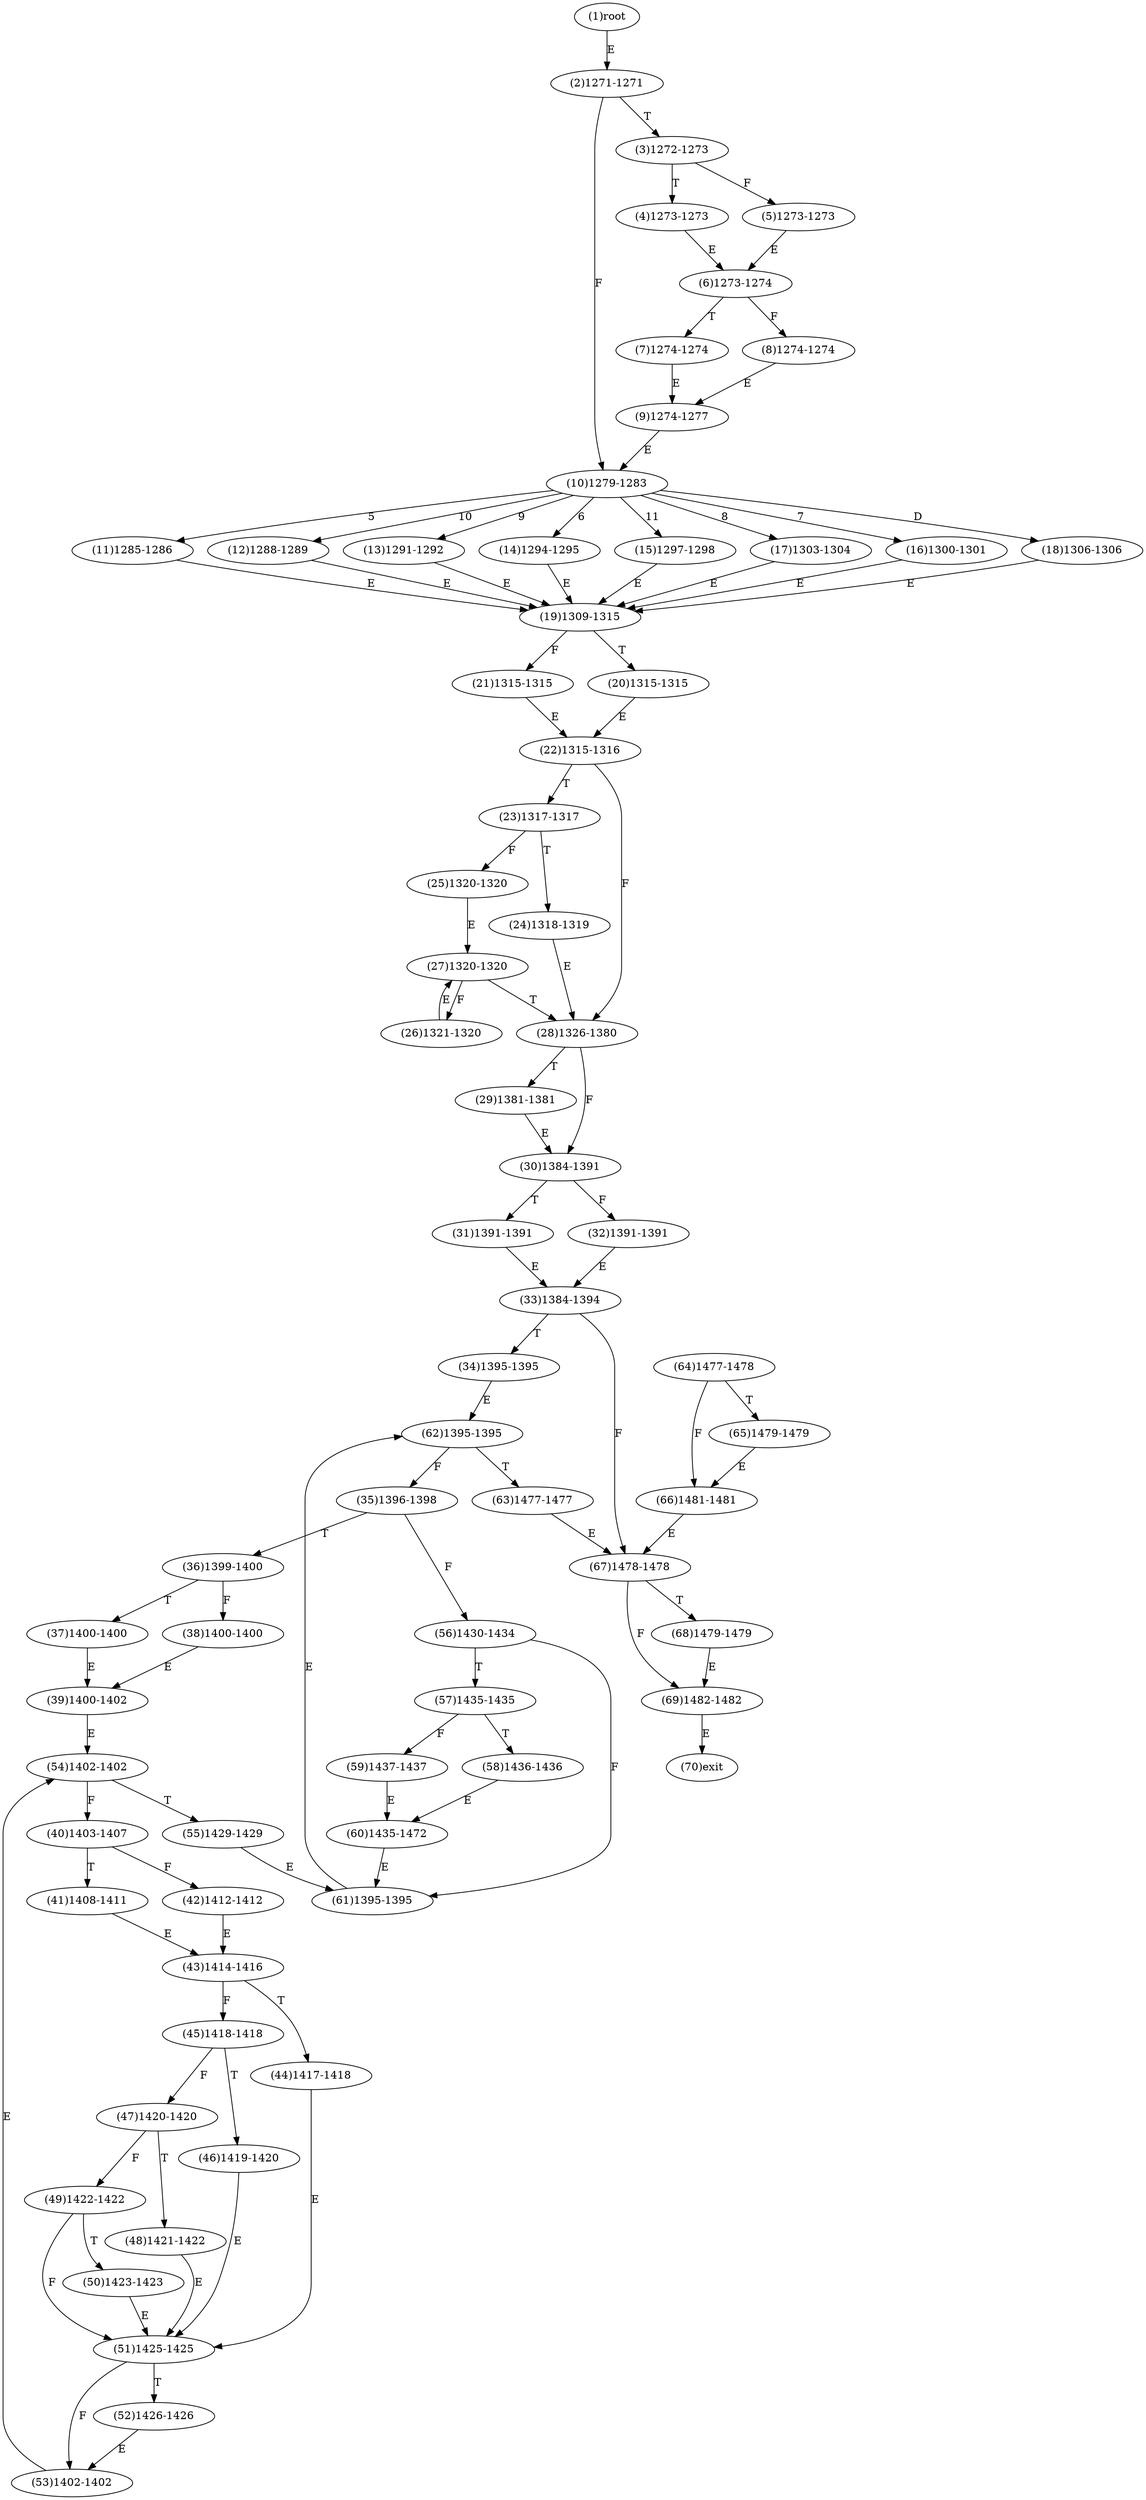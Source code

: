 digraph "" { 
1[ label="(1)root"];
2[ label="(2)1271-1271"];
3[ label="(3)1272-1273"];
4[ label="(4)1273-1273"];
5[ label="(5)1273-1273"];
6[ label="(6)1273-1274"];
7[ label="(7)1274-1274"];
8[ label="(8)1274-1274"];
9[ label="(9)1274-1277"];
10[ label="(10)1279-1283"];
11[ label="(11)1285-1286"];
12[ label="(12)1288-1289"];
13[ label="(13)1291-1292"];
14[ label="(14)1294-1295"];
15[ label="(15)1297-1298"];
17[ label="(17)1303-1304"];
16[ label="(16)1300-1301"];
19[ label="(19)1309-1315"];
18[ label="(18)1306-1306"];
21[ label="(21)1315-1315"];
20[ label="(20)1315-1315"];
23[ label="(23)1317-1317"];
22[ label="(22)1315-1316"];
25[ label="(25)1320-1320"];
24[ label="(24)1318-1319"];
27[ label="(27)1320-1320"];
26[ label="(26)1321-1320"];
29[ label="(29)1381-1381"];
28[ label="(28)1326-1380"];
31[ label="(31)1391-1391"];
30[ label="(30)1384-1391"];
34[ label="(34)1395-1395"];
35[ label="(35)1396-1398"];
32[ label="(32)1391-1391"];
33[ label="(33)1384-1394"];
38[ label="(38)1400-1400"];
39[ label="(39)1400-1402"];
36[ label="(36)1399-1400"];
37[ label="(37)1400-1400"];
42[ label="(42)1412-1412"];
43[ label="(43)1414-1416"];
40[ label="(40)1403-1407"];
41[ label="(41)1408-1411"];
46[ label="(46)1419-1420"];
47[ label="(47)1420-1420"];
44[ label="(44)1417-1418"];
45[ label="(45)1418-1418"];
51[ label="(51)1425-1425"];
50[ label="(50)1423-1423"];
49[ label="(49)1422-1422"];
48[ label="(48)1421-1422"];
55[ label="(55)1429-1429"];
54[ label="(54)1402-1402"];
53[ label="(53)1402-1402"];
52[ label="(52)1426-1426"];
59[ label="(59)1437-1437"];
58[ label="(58)1436-1436"];
57[ label="(57)1435-1435"];
56[ label="(56)1430-1434"];
63[ label="(63)1477-1477"];
62[ label="(62)1395-1395"];
61[ label="(61)1395-1395"];
60[ label="(60)1435-1472"];
68[ label="(68)1479-1479"];
69[ label="(69)1482-1482"];
70[ label="(70)exit"];
64[ label="(64)1477-1478"];
65[ label="(65)1479-1479"];
66[ label="(66)1481-1481"];
67[ label="(67)1478-1478"];
1->2[ label="E"];
2->10[ label="F"];
2->3[ label="T"];
3->5[ label="F"];
3->4[ label="T"];
4->6[ label="E"];
5->6[ label="E"];
6->8[ label="F"];
6->7[ label="T"];
7->9[ label="E"];
8->9[ label="E"];
9->10[ label="E"];
10->11[ label="5"];
10->14[ label="6"];
10->16[ label="7"];
10->17[ label="8"];
10->13[ label="9"];
10->12[ label="10"];
10->15[ label="11"];
10->18[ label="D"];
11->19[ label="E"];
12->19[ label="E"];
13->19[ label="E"];
14->19[ label="E"];
15->19[ label="E"];
16->19[ label="E"];
17->19[ label="E"];
18->19[ label="E"];
19->21[ label="F"];
19->20[ label="T"];
20->22[ label="E"];
21->22[ label="E"];
22->28[ label="F"];
22->23[ label="T"];
23->25[ label="F"];
23->24[ label="T"];
24->28[ label="E"];
25->27[ label="E"];
26->27[ label="E"];
27->26[ label="F"];
27->28[ label="T"];
28->30[ label="F"];
28->29[ label="T"];
29->30[ label="E"];
30->32[ label="F"];
30->31[ label="T"];
31->33[ label="E"];
32->33[ label="E"];
33->67[ label="F"];
33->34[ label="T"];
34->62[ label="E"];
35->56[ label="F"];
35->36[ label="T"];
36->38[ label="F"];
36->37[ label="T"];
37->39[ label="E"];
38->39[ label="E"];
39->54[ label="E"];
40->42[ label="F"];
40->41[ label="T"];
41->43[ label="E"];
42->43[ label="E"];
43->45[ label="F"];
43->44[ label="T"];
44->51[ label="E"];
45->47[ label="F"];
45->46[ label="T"];
46->51[ label="E"];
47->49[ label="F"];
47->48[ label="T"];
48->51[ label="E"];
49->51[ label="F"];
49->50[ label="T"];
50->51[ label="E"];
51->53[ label="F"];
51->52[ label="T"];
52->53[ label="E"];
53->54[ label="E"];
54->40[ label="F"];
54->55[ label="T"];
55->61[ label="E"];
56->61[ label="F"];
56->57[ label="T"];
57->59[ label="F"];
57->58[ label="T"];
58->60[ label="E"];
59->60[ label="E"];
60->61[ label="E"];
61->62[ label="E"];
62->35[ label="F"];
62->63[ label="T"];
63->67[ label="E"];
64->66[ label="F"];
64->65[ label="T"];
65->66[ label="E"];
66->67[ label="E"];
67->69[ label="F"];
67->68[ label="T"];
68->69[ label="E"];
69->70[ label="E"];
}